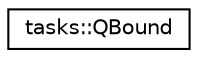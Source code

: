 digraph "Graphical Class Hierarchy"
{
  edge [fontname="Helvetica",fontsize="10",labelfontname="Helvetica",labelfontsize="10"];
  node [fontname="Helvetica",fontsize="10",shape=record];
  rankdir="LR";
  Node0 [label="tasks::QBound",height=0.2,width=0.4,color="black", fillcolor="white", style="filled",URL="$structtasks_1_1QBound.html"];
}
